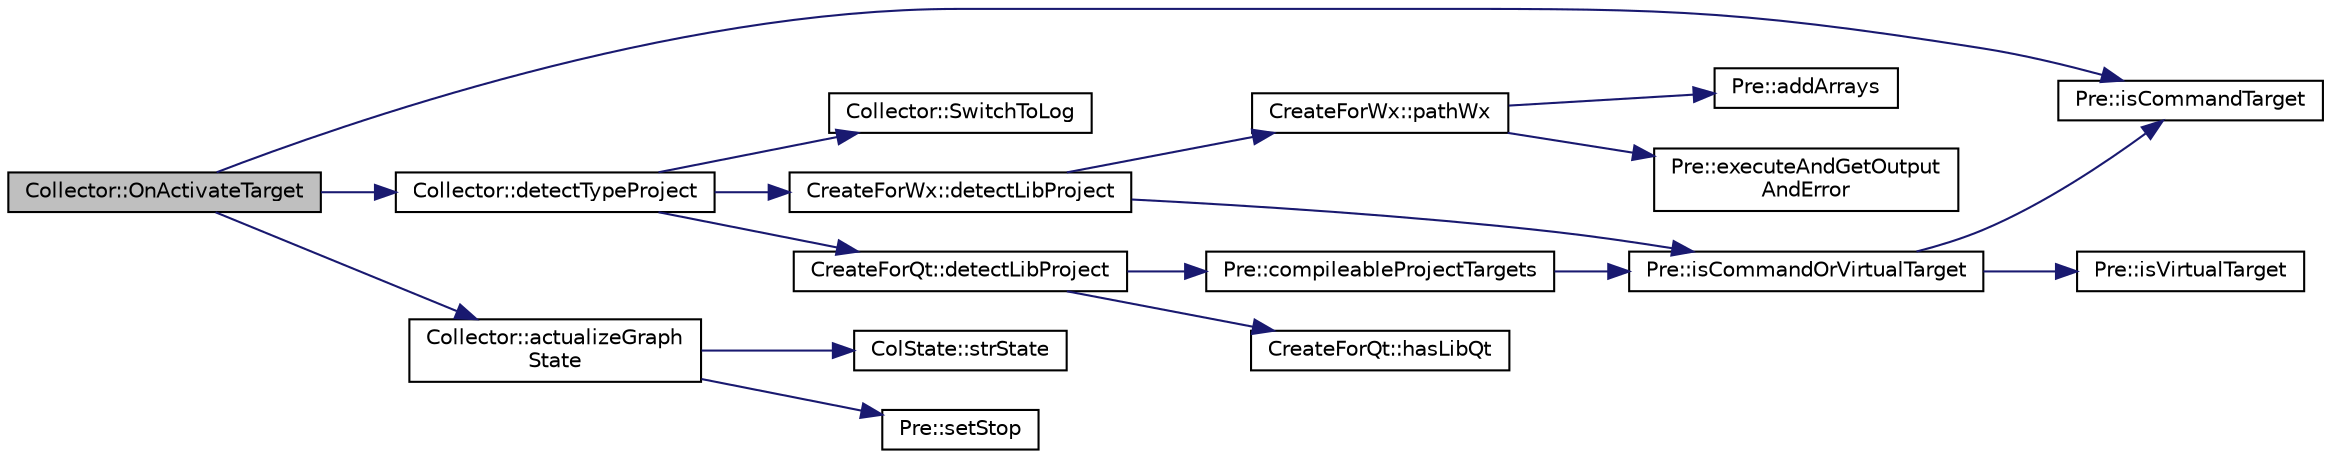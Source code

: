 digraph "Collector::OnActivateTarget"
{
  edge [fontname="Helvetica",fontsize="10",labelfontname="Helvetica",labelfontsize="10"];
  node [fontname="Helvetica",fontsize="10",shape=record];
  rankdir="LR";
  Node151 [label="Collector::OnActivateTarget",height=0.2,width=0.4,color="black", fillcolor="grey75", style="filled", fontcolor="black"];
  Node151 -> Node152 [color="midnightblue",fontsize="10",style="solid",fontname="Helvetica"];
  Node152 [label="Pre::isCommandTarget",height=0.2,width=0.4,color="black", fillcolor="white", style="filled",URL="$class_pre.html#a70d06eec2a18717fa4bfc0d9a6c9a2b1",tooltip="Indicates if target is command only. "];
  Node151 -> Node153 [color="midnightblue",fontsize="10",style="solid",fontname="Helvetica"];
  Node153 [label="Collector::detectTypeProject",height=0.2,width=0.4,color="black", fillcolor="white", style="filled",URL="$class_collector.html#a08f5926a5fb84fc870784f6cec385a40",tooltip="Detects project type : &#39;Wx&#39; or &#39;Qt&#39;. "];
  Node153 -> Node154 [color="midnightblue",fontsize="10",style="solid",fontname="Helvetica"];
  Node154 [label="Collector::SwitchToLog",height=0.2,width=0.4,color="black", fillcolor="white", style="filled",URL="$class_collector.html#a2ac54bb5839f0a7469edfa5f9d23424b"];
  Node153 -> Node155 [color="midnightblue",fontsize="10",style="solid",fontname="Helvetica"];
  Node155 [label="CreateForWx::detectLibProject",height=0.2,width=0.4,color="black", fillcolor="white", style="filled",URL="$class_create_for_wx.html#a554fd7950577ce2a0ce22f921f8ef7b9",tooltip="Detects if the current target uses &#39;Wx&#39; libraries,. "];
  Node155 -> Node156 [color="midnightblue",fontsize="10",style="solid",fontname="Helvetica"];
  Node156 [label="Pre::isCommandOrVirtualTarget",height=0.2,width=0.4,color="black", fillcolor="white", style="filled",URL="$class_pre.html#a9bdcb3ab0fc5675a7c9422610a0cb284",tooltip="Indicates if target is command only or a virtual target. "];
  Node156 -> Node152 [color="midnightblue",fontsize="10",style="solid",fontname="Helvetica"];
  Node156 -> Node157 [color="midnightblue",fontsize="10",style="solid",fontname="Helvetica"];
  Node157 [label="Pre::isVirtualTarget",height=0.2,width=0.4,color="black", fillcolor="white", style="filled",URL="$class_pre.html#ab3a0f75f5c2aac52ce3fe6fd0048ed84",tooltip="Indicates if target is virtual. "];
  Node155 -> Node158 [color="midnightblue",fontsize="10",style="solid",fontname="Helvetica"];
  Node158 [label="CreateForWx::pathWx",height=0.2,width=0.4,color="black", fillcolor="white", style="filled",URL="$class_create_for_wx.html#a7ed361b57009bad03a2a24c7bef74415",tooltip="Search the &#39;Wx&#39; path and feed &#39;m_Wxpath&#39;. "];
  Node158 -> Node159 [color="midnightblue",fontsize="10",style="solid",fontname="Helvetica"];
  Node159 [label="Pre::addArrays",height=0.2,width=0.4,color="black", fillcolor="white", style="filled",URL="$class_pre.html#aed6fd1646a9f1a951260f7c02c2c9583",tooltip="Add an array to an other. "];
  Node158 -> Node160 [color="midnightblue",fontsize="10",style="solid",fontname="Helvetica"];
  Node160 [label="Pre::executeAndGetOutput\lAndError",height=0.2,width=0.4,color="black", fillcolor="white", style="filled",URL="$class_pre.html#a8ecc4928641aebbd2da6e9221c32aded",tooltip="Launch a command line. "];
  Node153 -> Node161 [color="midnightblue",fontsize="10",style="solid",fontname="Helvetica"];
  Node161 [label="CreateForQt::detectLibProject",height=0.2,width=0.4,color="black", fillcolor="white", style="filled",URL="$class_create_for_qt.html#ae109f6c3caf1a9a25f9b4a5a49b0c4fc",tooltip="Detects if the current target uses &#39;Qt&#39; libraries,. "];
  Node161 -> Node162 [color="midnightblue",fontsize="10",style="solid",fontname="Helvetica"];
  Node162 [label="CreateForQt::hasLibQt",height=0.2,width=0.4,color="black", fillcolor="white", style="filled",URL="$class_create_for_qt.html#a107f2e77b04d02abf4d34b977aae051b",tooltip="Search &#39;Qt&#39; libraries in project or target. "];
  Node161 -> Node163 [color="midnightblue",fontsize="10",style="solid",fontname="Helvetica"];
  Node163 [label="Pre::compileableProjectTargets",height=0.2,width=0.4,color="black", fillcolor="white", style="filled",URL="$class_pre.html#ad69b57decb44dabf2ed92df9d84a0147",tooltip="Give compileable targets list for project or virtual target. "];
  Node163 -> Node156 [color="midnightblue",fontsize="10",style="solid",fontname="Helvetica"];
  Node151 -> Node164 [color="midnightblue",fontsize="10",style="solid",fontname="Helvetica"];
  Node164 [label="Collector::actualizeGraph\lState",height=0.2,width=0.4,color="black", fillcolor="white", style="filled",URL="$class_collector.html#afffa9eed798f9788a774ad69043bde98",tooltip="Enable the menu items of &#39;&Collect&#39; and tools bar &#39;Collector&#39;. "];
  Node164 -> Node165 [color="midnightblue",fontsize="10",style="solid",fontname="Helvetica"];
  Node165 [label="ColState::strState",height=0.2,width=0.4,color="black", fillcolor="white", style="filled",URL="$class_col_state.html#ab0e0c201acbe2047e08c8a84e7a1da6b",tooltip="Returns a string corresponding to the state of the &#39;Collector&#39; state graph. "];
  Node164 -> Node166 [color="midnightblue",fontsize="10",style="solid",fontname="Helvetica"];
  Node166 [label="Pre::setStop",height=0.2,width=0.4,color="black", fillcolor="white", style="filled",URL="$class_pre.html#ad6e796a5a90943a4e4aa89ca4632717f",tooltip="Set stop complement file creating. "];
}
